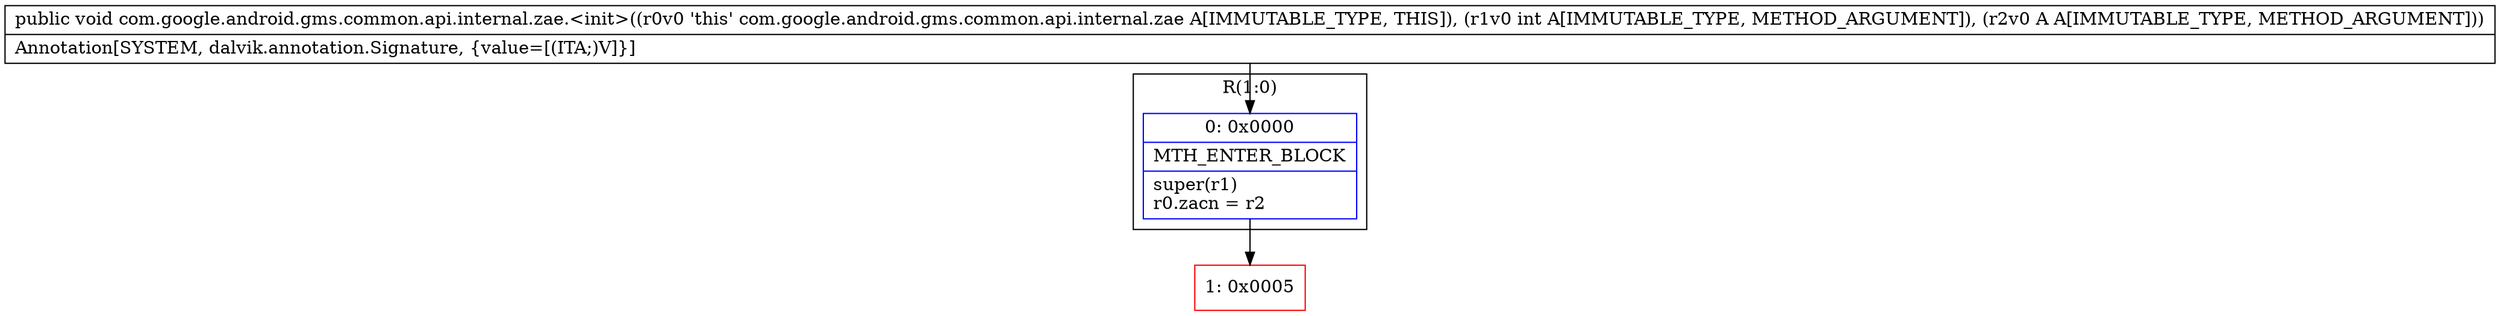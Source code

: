 digraph "CFG forcom.google.android.gms.common.api.internal.zae.\<init\>(ILcom\/google\/android\/gms\/common\/api\/internal\/BaseImplementation$ApiMethodImpl;)V" {
subgraph cluster_Region_608250238 {
label = "R(1:0)";
node [shape=record,color=blue];
Node_0 [shape=record,label="{0\:\ 0x0000|MTH_ENTER_BLOCK\l|super(r1)\lr0.zacn = r2\l}"];
}
Node_1 [shape=record,color=red,label="{1\:\ 0x0005}"];
MethodNode[shape=record,label="{public void com.google.android.gms.common.api.internal.zae.\<init\>((r0v0 'this' com.google.android.gms.common.api.internal.zae A[IMMUTABLE_TYPE, THIS]), (r1v0 int A[IMMUTABLE_TYPE, METHOD_ARGUMENT]), (r2v0 A A[IMMUTABLE_TYPE, METHOD_ARGUMENT]))  | Annotation[SYSTEM, dalvik.annotation.Signature, \{value=[(ITA;)V]\}]\l}"];
MethodNode -> Node_0;
Node_0 -> Node_1;
}

